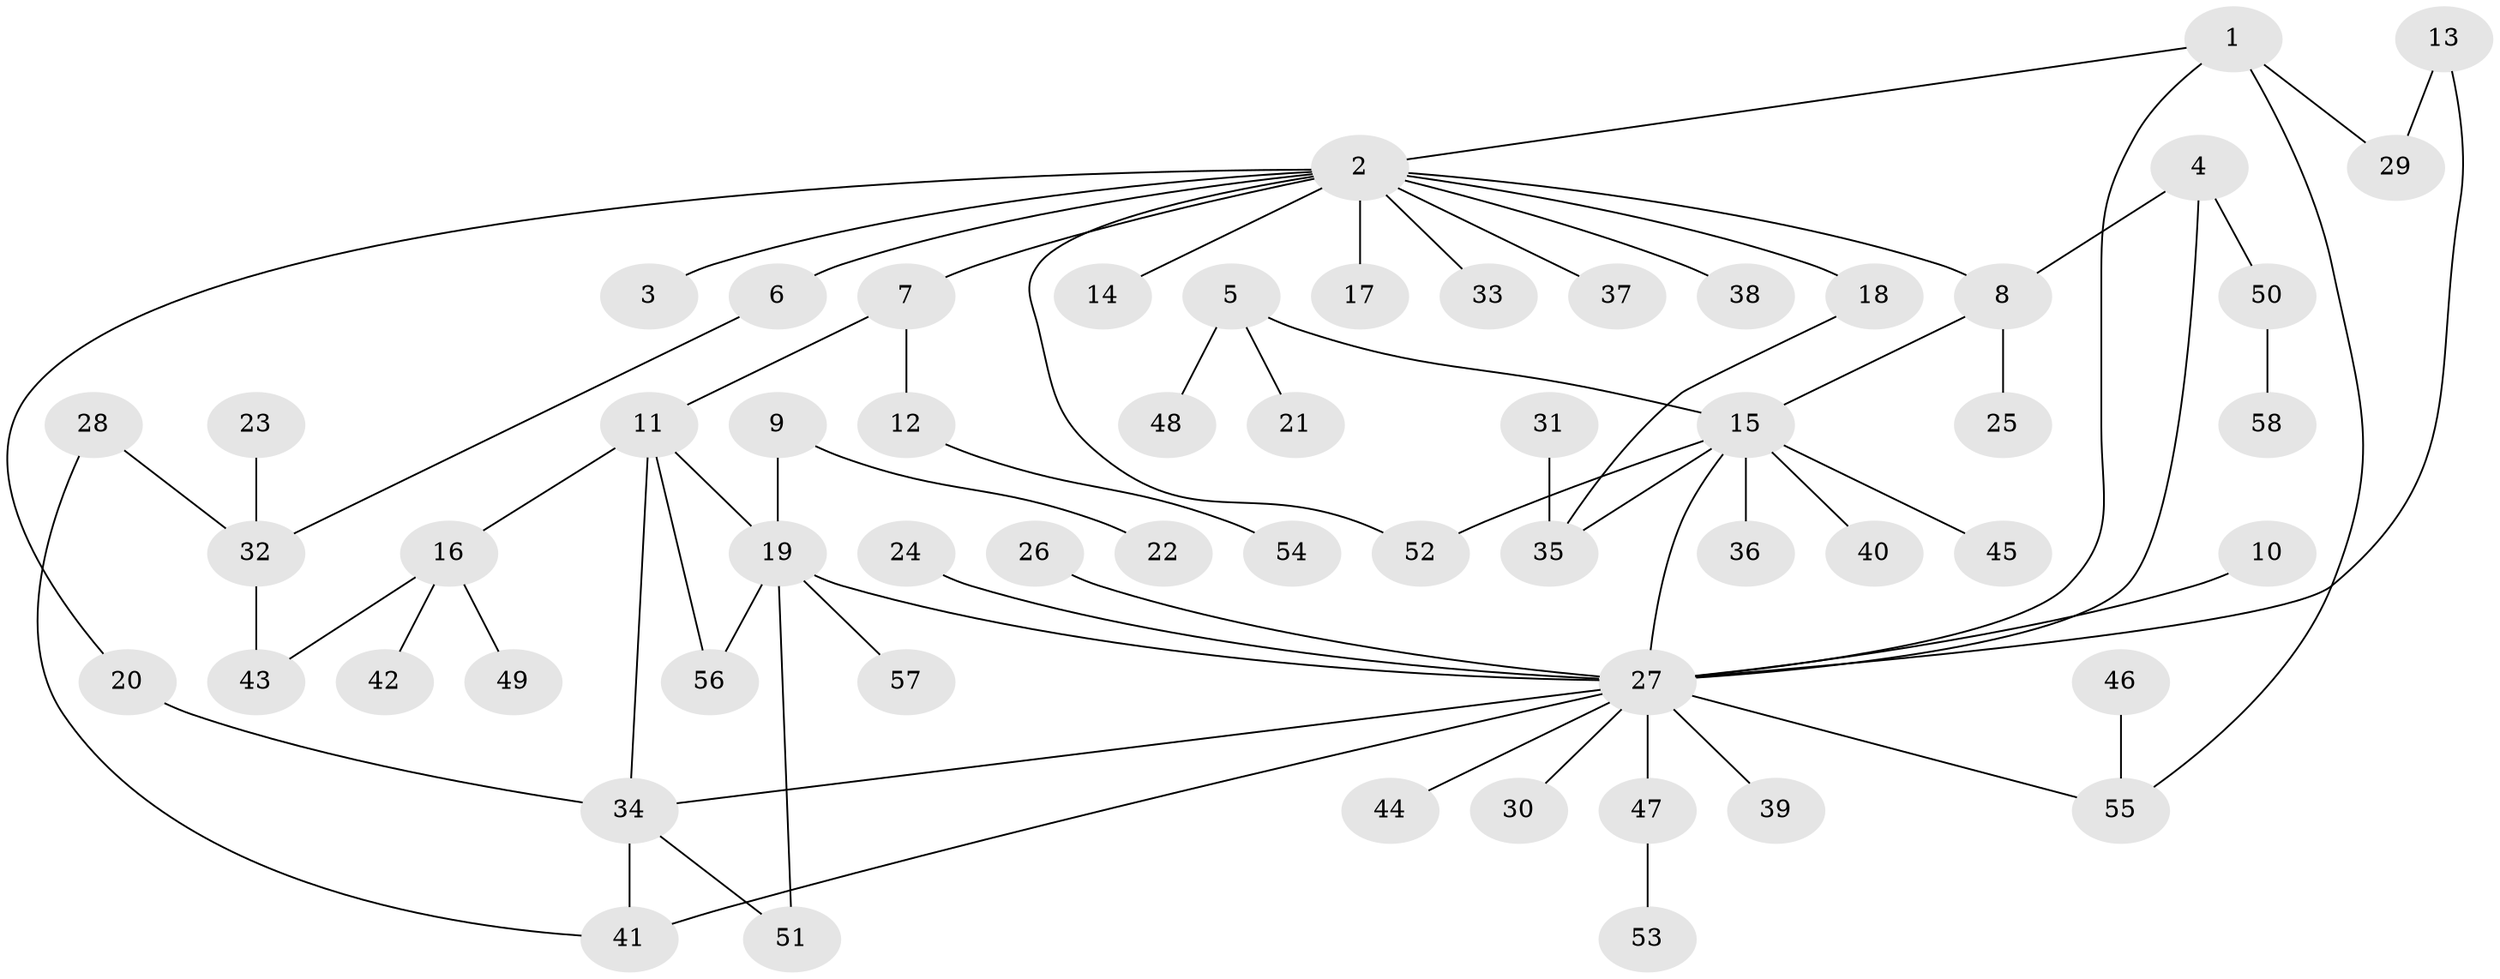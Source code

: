 // original degree distribution, {17: 0.010526315789473684, 6: 0.021052631578947368, 16: 0.010526315789473684, 1: 0.45263157894736844, 4: 0.042105263157894736, 7: 0.010526315789473684, 2: 0.3157894736842105, 3: 0.09473684210526316, 9: 0.010526315789473684, 5: 0.031578947368421054}
// Generated by graph-tools (version 1.1) at 2025/36/03/04/25 23:36:57]
// undirected, 58 vertices, 71 edges
graph export_dot {
  node [color=gray90,style=filled];
  1;
  2;
  3;
  4;
  5;
  6;
  7;
  8;
  9;
  10;
  11;
  12;
  13;
  14;
  15;
  16;
  17;
  18;
  19;
  20;
  21;
  22;
  23;
  24;
  25;
  26;
  27;
  28;
  29;
  30;
  31;
  32;
  33;
  34;
  35;
  36;
  37;
  38;
  39;
  40;
  41;
  42;
  43;
  44;
  45;
  46;
  47;
  48;
  49;
  50;
  51;
  52;
  53;
  54;
  55;
  56;
  57;
  58;
  1 -- 2 [weight=1.0];
  1 -- 27 [weight=1.0];
  1 -- 29 [weight=1.0];
  1 -- 55 [weight=1.0];
  2 -- 3 [weight=1.0];
  2 -- 6 [weight=1.0];
  2 -- 7 [weight=1.0];
  2 -- 8 [weight=1.0];
  2 -- 14 [weight=1.0];
  2 -- 17 [weight=1.0];
  2 -- 18 [weight=1.0];
  2 -- 20 [weight=1.0];
  2 -- 33 [weight=1.0];
  2 -- 37 [weight=1.0];
  2 -- 38 [weight=1.0];
  2 -- 52 [weight=1.0];
  4 -- 8 [weight=1.0];
  4 -- 27 [weight=1.0];
  4 -- 50 [weight=1.0];
  5 -- 15 [weight=1.0];
  5 -- 21 [weight=1.0];
  5 -- 48 [weight=1.0];
  6 -- 32 [weight=1.0];
  7 -- 11 [weight=1.0];
  7 -- 12 [weight=1.0];
  8 -- 15 [weight=1.0];
  8 -- 25 [weight=1.0];
  9 -- 19 [weight=1.0];
  9 -- 22 [weight=1.0];
  10 -- 27 [weight=1.0];
  11 -- 16 [weight=1.0];
  11 -- 19 [weight=1.0];
  11 -- 34 [weight=1.0];
  11 -- 56 [weight=1.0];
  12 -- 54 [weight=1.0];
  13 -- 27 [weight=1.0];
  13 -- 29 [weight=1.0];
  15 -- 27 [weight=1.0];
  15 -- 35 [weight=1.0];
  15 -- 36 [weight=1.0];
  15 -- 40 [weight=1.0];
  15 -- 45 [weight=1.0];
  15 -- 52 [weight=1.0];
  16 -- 42 [weight=1.0];
  16 -- 43 [weight=1.0];
  16 -- 49 [weight=1.0];
  18 -- 35 [weight=1.0];
  19 -- 27 [weight=1.0];
  19 -- 51 [weight=1.0];
  19 -- 56 [weight=1.0];
  19 -- 57 [weight=1.0];
  20 -- 34 [weight=1.0];
  23 -- 32 [weight=1.0];
  24 -- 27 [weight=1.0];
  26 -- 27 [weight=1.0];
  27 -- 30 [weight=1.0];
  27 -- 34 [weight=1.0];
  27 -- 39 [weight=1.0];
  27 -- 41 [weight=1.0];
  27 -- 44 [weight=1.0];
  27 -- 47 [weight=2.0];
  27 -- 55 [weight=1.0];
  28 -- 32 [weight=1.0];
  28 -- 41 [weight=1.0];
  31 -- 35 [weight=1.0];
  32 -- 43 [weight=1.0];
  34 -- 41 [weight=1.0];
  34 -- 51 [weight=1.0];
  46 -- 55 [weight=1.0];
  47 -- 53 [weight=1.0];
  50 -- 58 [weight=1.0];
}
